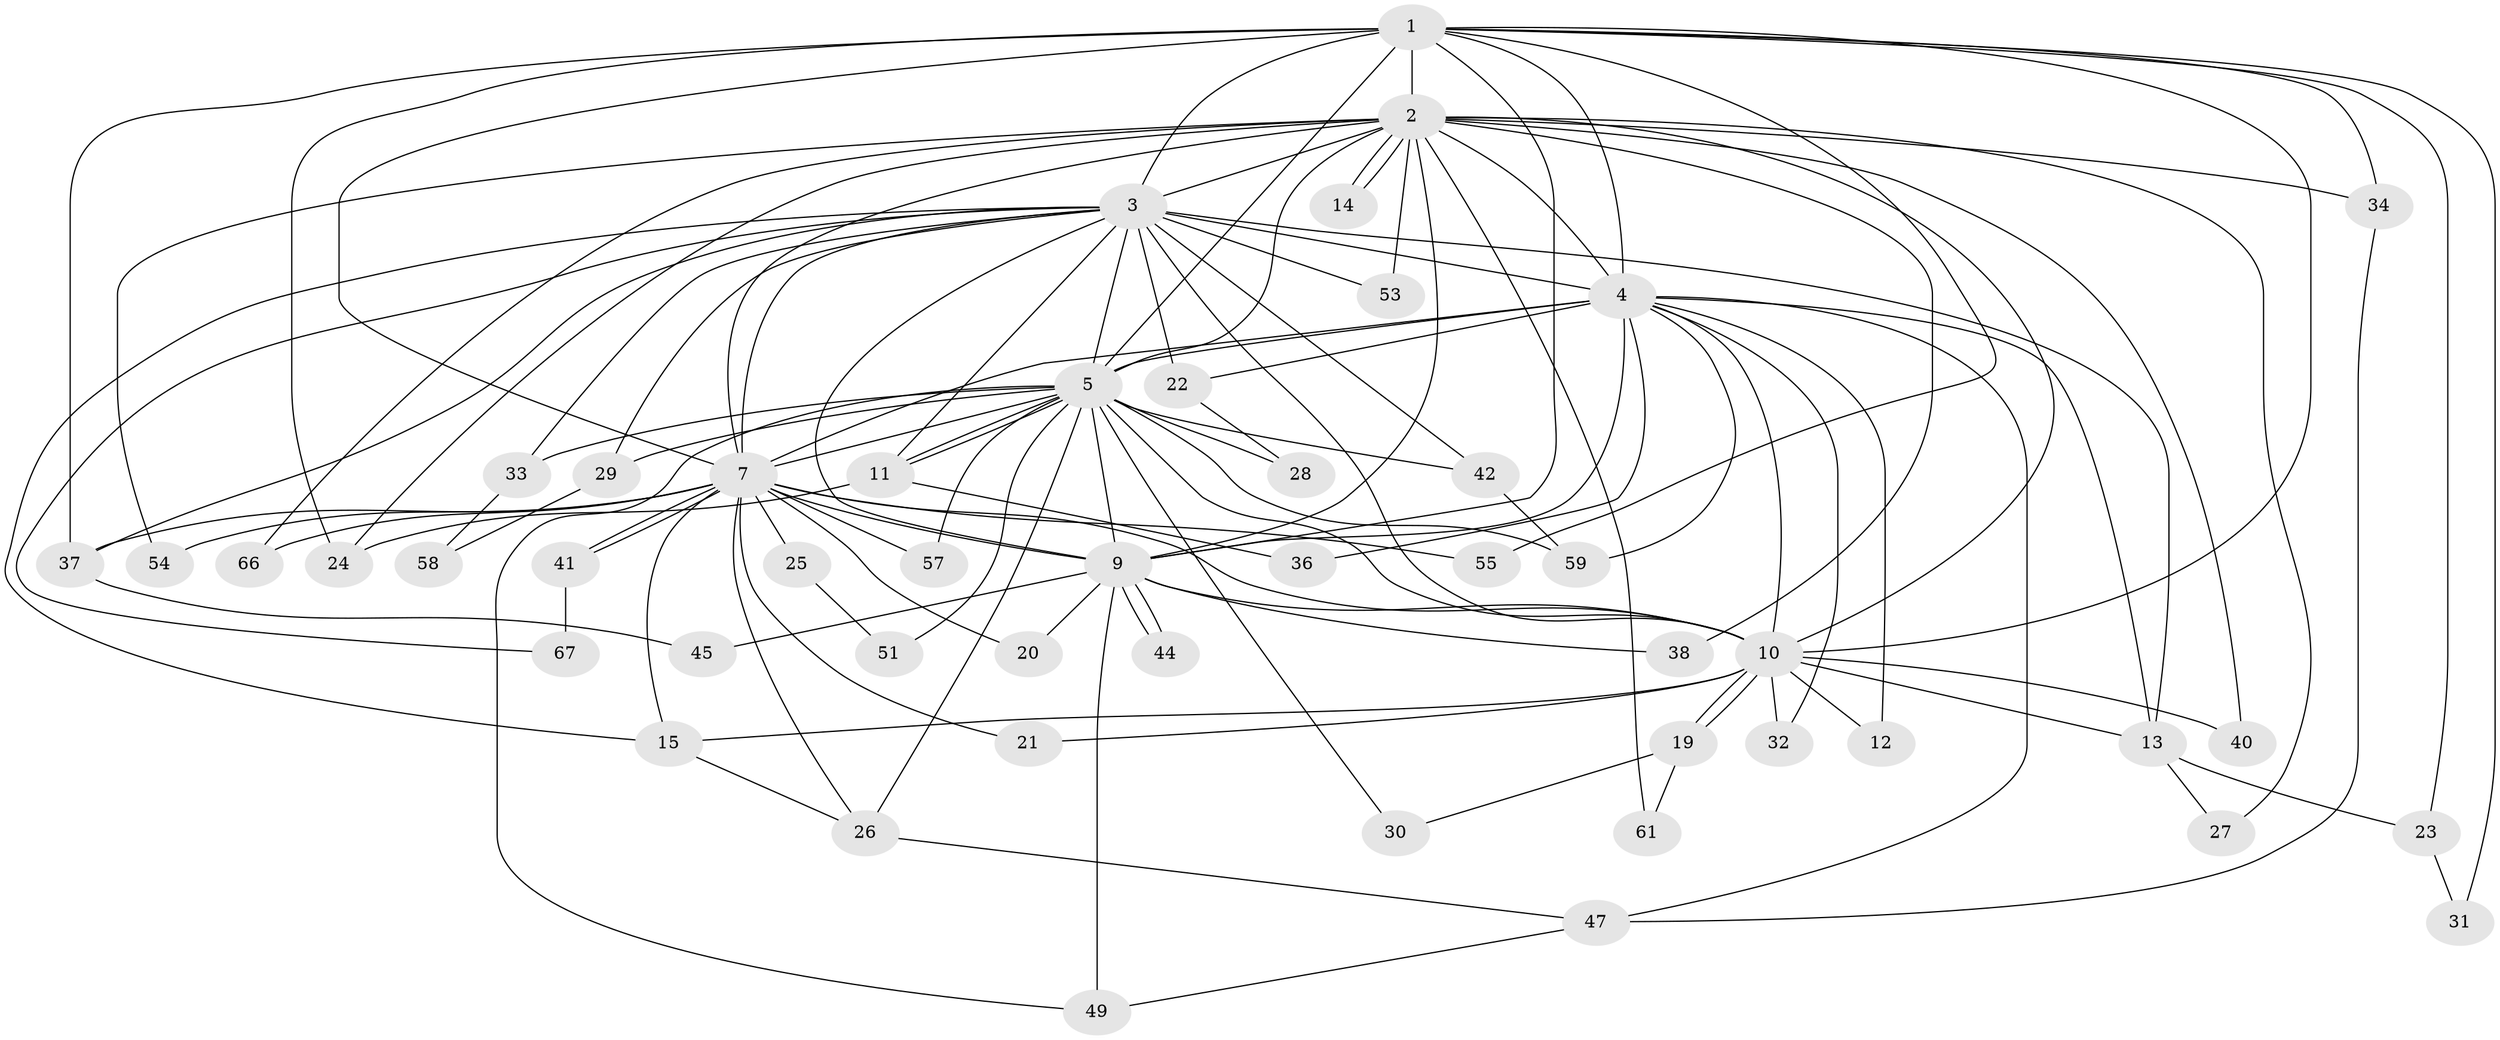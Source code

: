// Generated by graph-tools (version 1.1) at 2025/51/02/27/25 19:51:52]
// undirected, 49 vertices, 118 edges
graph export_dot {
graph [start="1"]
  node [color=gray90,style=filled];
  1 [super="+62"];
  2 [super="+60"];
  3 [super="+8"];
  4 [super="+6"];
  5 [super="+16"];
  7 [super="+18"];
  9 [super="+65"];
  10 [super="+35"];
  11 [super="+17"];
  12;
  13 [super="+46"];
  14;
  15 [super="+48"];
  19;
  20;
  21;
  22;
  23;
  24 [super="+39"];
  25;
  26 [super="+52"];
  27;
  28;
  29;
  30;
  31;
  32;
  33;
  34;
  36;
  37 [super="+43"];
  38;
  40;
  41;
  42 [super="+56"];
  44;
  45;
  47 [super="+50"];
  49 [super="+64"];
  51;
  53;
  54;
  55;
  57;
  58;
  59 [super="+63"];
  61;
  66;
  67;
  1 -- 2;
  1 -- 3 [weight=2];
  1 -- 4 [weight=2];
  1 -- 5 [weight=2];
  1 -- 7;
  1 -- 9;
  1 -- 10;
  1 -- 23;
  1 -- 24 [weight=2];
  1 -- 31;
  1 -- 34;
  1 -- 55;
  1 -- 37;
  2 -- 3 [weight=2];
  2 -- 4 [weight=2];
  2 -- 5;
  2 -- 7;
  2 -- 9;
  2 -- 10;
  2 -- 14;
  2 -- 14;
  2 -- 27;
  2 -- 34;
  2 -- 38;
  2 -- 40;
  2 -- 53;
  2 -- 54;
  2 -- 61;
  2 -- 66;
  2 -- 24;
  3 -- 4 [weight=4];
  3 -- 5 [weight=2];
  3 -- 7 [weight=2];
  3 -- 9 [weight=3];
  3 -- 10 [weight=2];
  3 -- 22;
  3 -- 33;
  3 -- 37;
  3 -- 42;
  3 -- 53;
  3 -- 67;
  3 -- 15;
  3 -- 29;
  3 -- 13;
  3 -- 11;
  4 -- 5 [weight=2];
  4 -- 7 [weight=3];
  4 -- 9 [weight=2];
  4 -- 10 [weight=2];
  4 -- 12;
  4 -- 13;
  4 -- 22;
  4 -- 36;
  4 -- 59;
  4 -- 32;
  4 -- 47;
  5 -- 7;
  5 -- 9;
  5 -- 10 [weight=2];
  5 -- 11;
  5 -- 11;
  5 -- 28;
  5 -- 29;
  5 -- 30;
  5 -- 33;
  5 -- 42 [weight=2];
  5 -- 51;
  5 -- 57;
  5 -- 26;
  5 -- 59;
  5 -- 49;
  7 -- 9;
  7 -- 10;
  7 -- 20;
  7 -- 21;
  7 -- 26;
  7 -- 37;
  7 -- 41;
  7 -- 41;
  7 -- 54;
  7 -- 55;
  7 -- 57;
  7 -- 66;
  7 -- 15;
  7 -- 25;
  9 -- 10;
  9 -- 20;
  9 -- 38;
  9 -- 44;
  9 -- 44;
  9 -- 45;
  9 -- 49;
  10 -- 12;
  10 -- 13;
  10 -- 15;
  10 -- 19;
  10 -- 19;
  10 -- 21;
  10 -- 32;
  10 -- 40;
  11 -- 24;
  11 -- 36;
  13 -- 23;
  13 -- 27;
  15 -- 26;
  19 -- 30;
  19 -- 61;
  22 -- 28;
  23 -- 31;
  25 -- 51;
  26 -- 47;
  29 -- 58;
  33 -- 58;
  34 -- 47;
  37 -- 45;
  41 -- 67;
  42 -- 59;
  47 -- 49;
}
